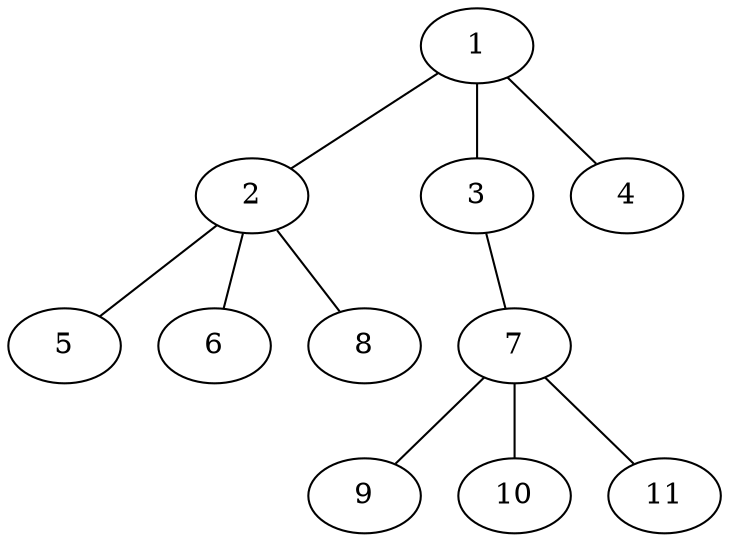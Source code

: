 graph molecule_2348 {
	1	 [chem=C];
	2	 [chem=C];
	1 -- 2	 [valence=1];
	3	 [chem=O];
	1 -- 3	 [valence=1];
	4	 [chem=O];
	1 -- 4	 [valence=2];
	5	 [chem=Cl];
	2 -- 5	 [valence=1];
	6	 [chem=Cl];
	2 -- 6	 [valence=1];
	8	 [chem=H];
	2 -- 8	 [valence=1];
	7	 [chem=C];
	3 -- 7	 [valence=1];
	9	 [chem=H];
	7 -- 9	 [valence=1];
	10	 [chem=H];
	7 -- 10	 [valence=1];
	11	 [chem=H];
	7 -- 11	 [valence=1];
}
